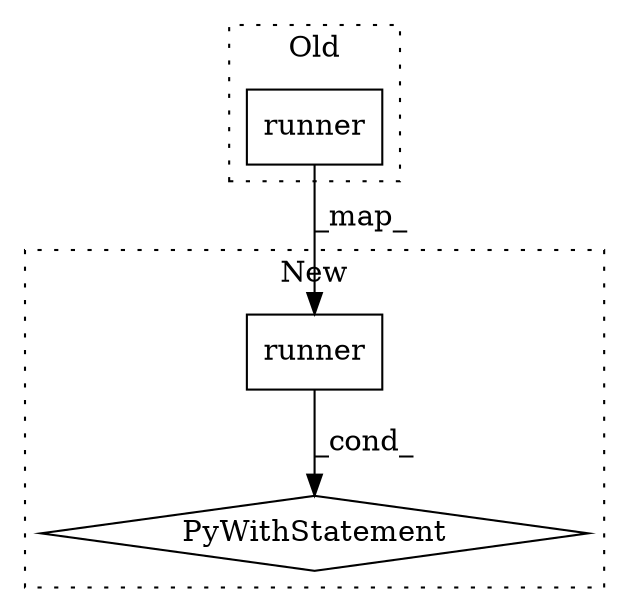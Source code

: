 digraph G {
subgraph cluster0 {
1 [label="runner" a="32" s="3053,3114" l="7,1" shape="box"];
label = "Old";
style="dotted";
}
subgraph cluster1 {
2 [label="runner" a="32" s="3123,3184" l="7,1" shape="box"];
3 [label="PyWithStatement" a="104" s="3104,3185" l="10,2" shape="diamond"];
label = "New";
style="dotted";
}
1 -> 2 [label="_map_"];
2 -> 3 [label="_cond_"];
}